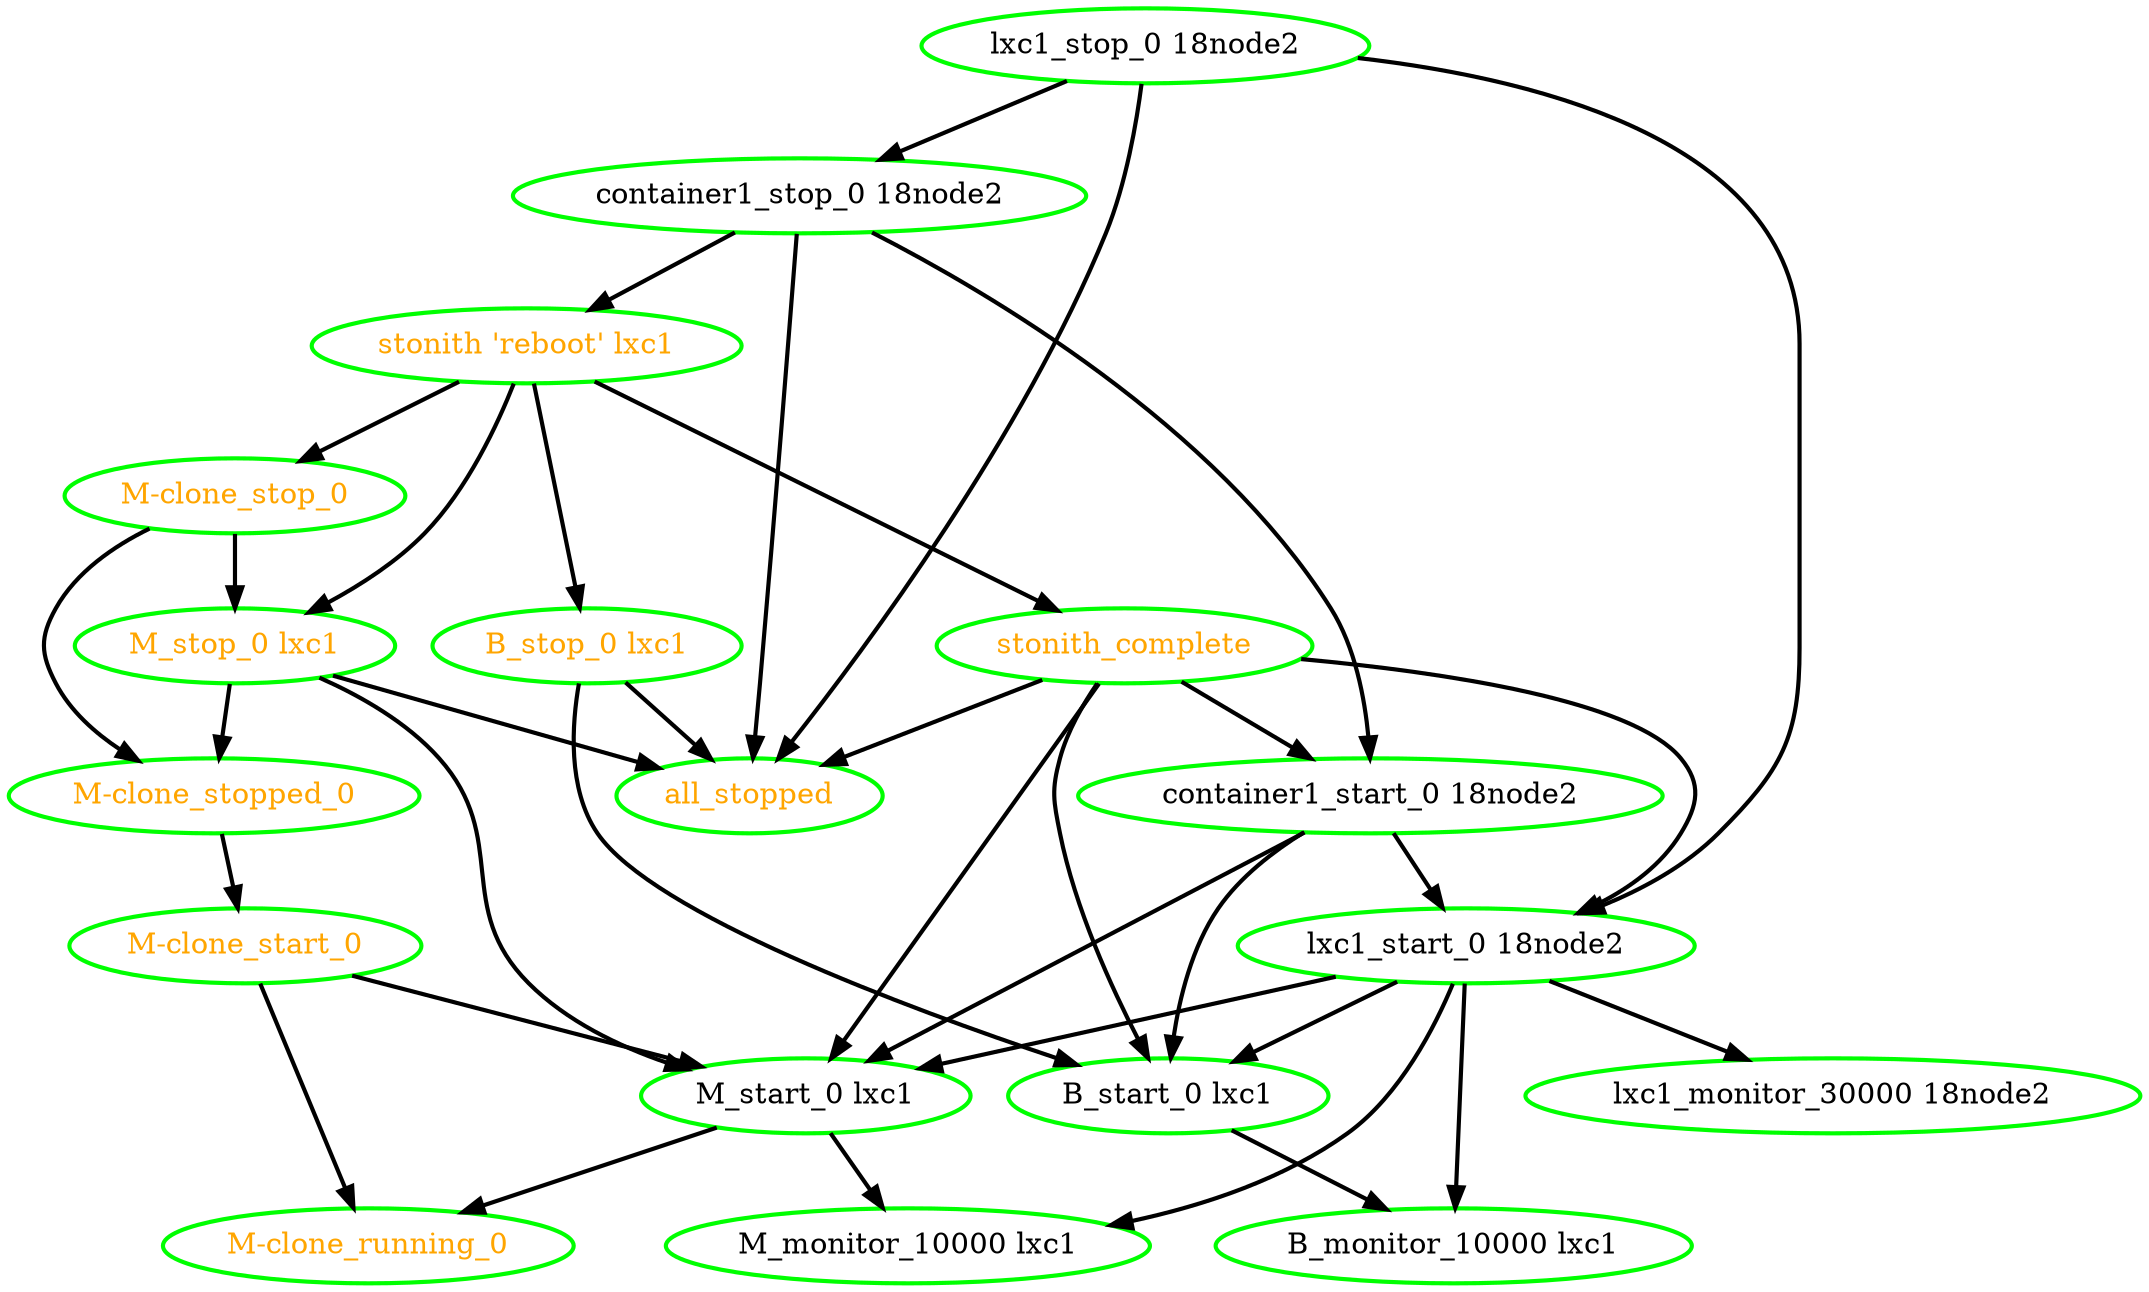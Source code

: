 digraph "g" {
"B_monitor_10000 lxc1" [ style=bold color="green" fontcolor="black"]
"B_start_0 lxc1" -> "B_monitor_10000 lxc1" [ style = bold]
"B_start_0 lxc1" [ style=bold color="green" fontcolor="black"]
"B_stop_0 lxc1" -> "B_start_0 lxc1" [ style = bold]
"B_stop_0 lxc1" -> "all_stopped" [ style = bold]
"B_stop_0 lxc1" [ style=bold color="green" fontcolor="orange"]
"M-clone_running_0" [ style=bold color="green" fontcolor="orange"]
"M-clone_start_0" -> "M-clone_running_0" [ style = bold]
"M-clone_start_0" -> "M_start_0 lxc1" [ style = bold]
"M-clone_start_0" [ style=bold color="green" fontcolor="orange"]
"M-clone_stop_0" -> "M-clone_stopped_0" [ style = bold]
"M-clone_stop_0" -> "M_stop_0 lxc1" [ style = bold]
"M-clone_stop_0" [ style=bold color="green" fontcolor="orange"]
"M-clone_stopped_0" -> "M-clone_start_0" [ style = bold]
"M-clone_stopped_0" [ style=bold color="green" fontcolor="orange"]
"M_monitor_10000 lxc1" [ style=bold color="green" fontcolor="black"]
"M_start_0 lxc1" -> "M-clone_running_0" [ style = bold]
"M_start_0 lxc1" -> "M_monitor_10000 lxc1" [ style = bold]
"M_start_0 lxc1" [ style=bold color="green" fontcolor="black"]
"M_stop_0 lxc1" -> "M-clone_stopped_0" [ style = bold]
"M_stop_0 lxc1" -> "M_start_0 lxc1" [ style = bold]
"M_stop_0 lxc1" -> "all_stopped" [ style = bold]
"M_stop_0 lxc1" [ style=bold color="green" fontcolor="orange"]
"all_stopped" [ style=bold color="green" fontcolor="orange"]
"container1_start_0 18node2" -> "B_start_0 lxc1" [ style = bold]
"container1_start_0 18node2" -> "M_start_0 lxc1" [ style = bold]
"container1_start_0 18node2" -> "lxc1_start_0 18node2" [ style = bold]
"container1_start_0 18node2" [ style=bold color="green" fontcolor="black"]
"container1_stop_0 18node2" -> "all_stopped" [ style = bold]
"container1_stop_0 18node2" -> "container1_start_0 18node2" [ style = bold]
"container1_stop_0 18node2" -> "stonith 'reboot' lxc1" [ style = bold]
"container1_stop_0 18node2" [ style=bold color="green" fontcolor="black"]
"lxc1_monitor_30000 18node2" [ style=bold color="green" fontcolor="black"]
"lxc1_start_0 18node2" -> "B_monitor_10000 lxc1" [ style = bold]
"lxc1_start_0 18node2" -> "B_start_0 lxc1" [ style = bold]
"lxc1_start_0 18node2" -> "M_monitor_10000 lxc1" [ style = bold]
"lxc1_start_0 18node2" -> "M_start_0 lxc1" [ style = bold]
"lxc1_start_0 18node2" -> "lxc1_monitor_30000 18node2" [ style = bold]
"lxc1_start_0 18node2" [ style=bold color="green" fontcolor="black"]
"lxc1_stop_0 18node2" -> "all_stopped" [ style = bold]
"lxc1_stop_0 18node2" -> "container1_stop_0 18node2" [ style = bold]
"lxc1_stop_0 18node2" -> "lxc1_start_0 18node2" [ style = bold]
"lxc1_stop_0 18node2" [ style=bold color="green" fontcolor="black"]
"stonith 'reboot' lxc1" -> "B_stop_0 lxc1" [ style = bold]
"stonith 'reboot' lxc1" -> "M-clone_stop_0" [ style = bold]
"stonith 'reboot' lxc1" -> "M_stop_0 lxc1" [ style = bold]
"stonith 'reboot' lxc1" -> "stonith_complete" [ style = bold]
"stonith 'reboot' lxc1" [ style=bold color="green" fontcolor="orange"]
"stonith_complete" -> "B_start_0 lxc1" [ style = bold]
"stonith_complete" -> "M_start_0 lxc1" [ style = bold]
"stonith_complete" -> "all_stopped" [ style = bold]
"stonith_complete" -> "container1_start_0 18node2" [ style = bold]
"stonith_complete" -> "lxc1_start_0 18node2" [ style = bold]
"stonith_complete" [ style=bold color="green" fontcolor="orange"]
}
